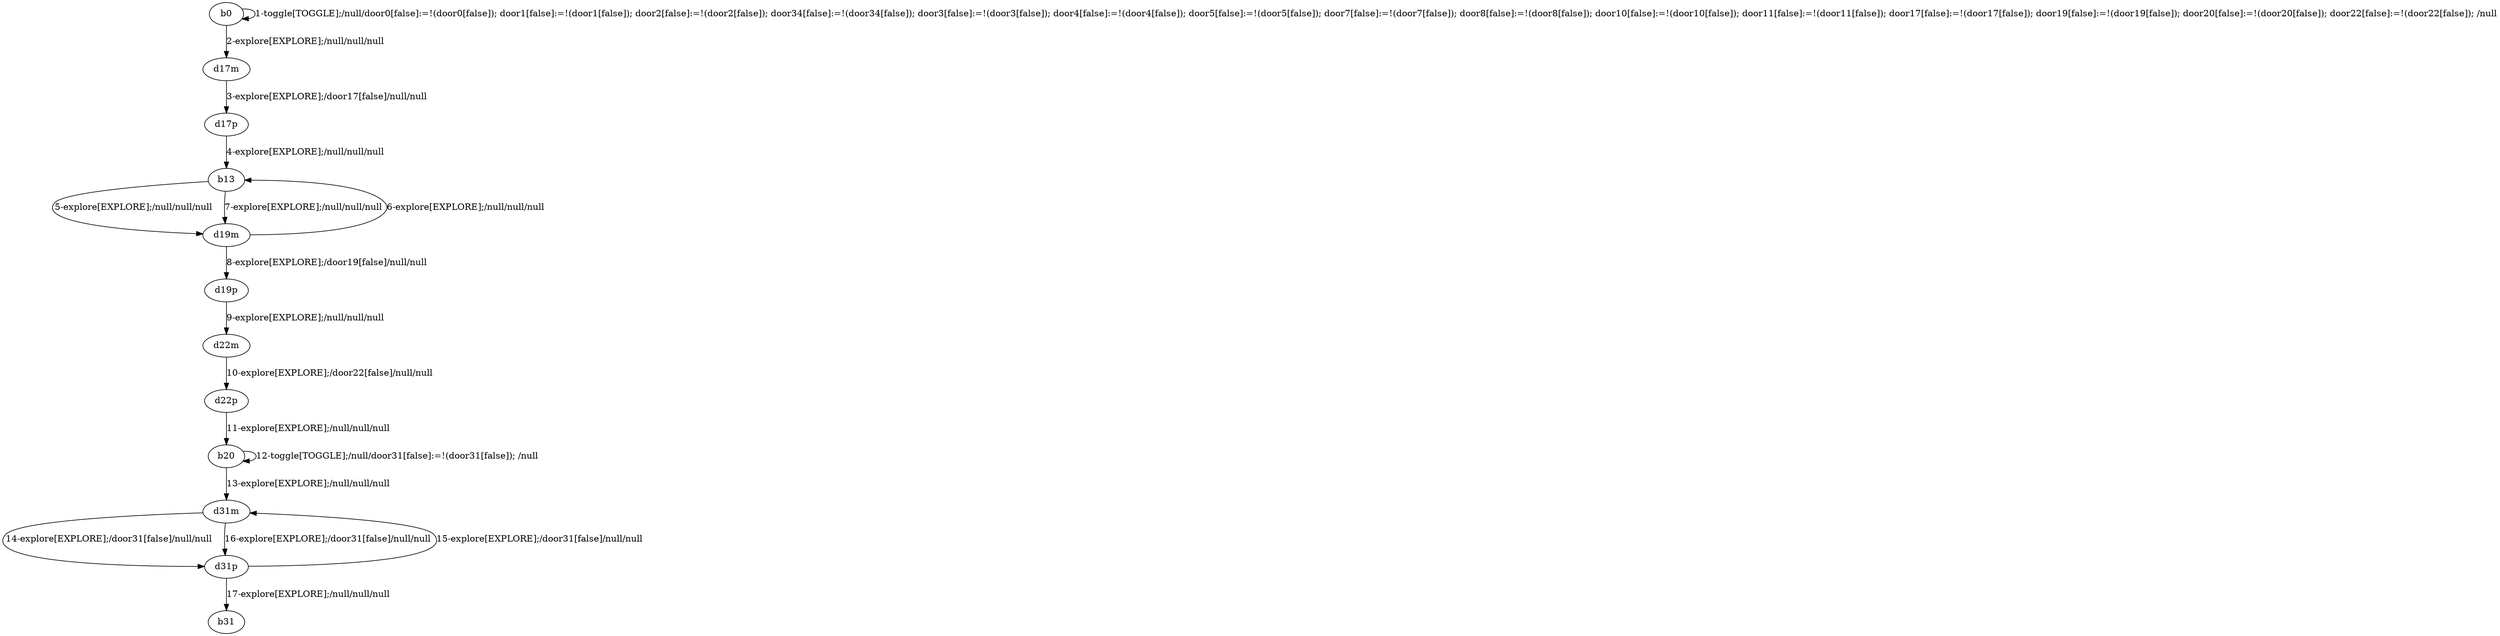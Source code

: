 # Total number of goals covered by this test: 1
# d31p --> b31

digraph g {
"b0" -> "b0" [label = "1-toggle[TOGGLE];/null/door0[false]:=!(door0[false]); door1[false]:=!(door1[false]); door2[false]:=!(door2[false]); door34[false]:=!(door34[false]); door3[false]:=!(door3[false]); door4[false]:=!(door4[false]); door5[false]:=!(door5[false]); door7[false]:=!(door7[false]); door8[false]:=!(door8[false]); door10[false]:=!(door10[false]); door11[false]:=!(door11[false]); door17[false]:=!(door17[false]); door19[false]:=!(door19[false]); door20[false]:=!(door20[false]); door22[false]:=!(door22[false]); /null"];
"b0" -> "d17m" [label = "2-explore[EXPLORE];/null/null/null"];
"d17m" -> "d17p" [label = "3-explore[EXPLORE];/door17[false]/null/null"];
"d17p" -> "b13" [label = "4-explore[EXPLORE];/null/null/null"];
"b13" -> "d19m" [label = "5-explore[EXPLORE];/null/null/null"];
"d19m" -> "b13" [label = "6-explore[EXPLORE];/null/null/null"];
"b13" -> "d19m" [label = "7-explore[EXPLORE];/null/null/null"];
"d19m" -> "d19p" [label = "8-explore[EXPLORE];/door19[false]/null/null"];
"d19p" -> "d22m" [label = "9-explore[EXPLORE];/null/null/null"];
"d22m" -> "d22p" [label = "10-explore[EXPLORE];/door22[false]/null/null"];
"d22p" -> "b20" [label = "11-explore[EXPLORE];/null/null/null"];
"b20" -> "b20" [label = "12-toggle[TOGGLE];/null/door31[false]:=!(door31[false]); /null"];
"b20" -> "d31m" [label = "13-explore[EXPLORE];/null/null/null"];
"d31m" -> "d31p" [label = "14-explore[EXPLORE];/door31[false]/null/null"];
"d31p" -> "d31m" [label = "15-explore[EXPLORE];/door31[false]/null/null"];
"d31m" -> "d31p" [label = "16-explore[EXPLORE];/door31[false]/null/null"];
"d31p" -> "b31" [label = "17-explore[EXPLORE];/null/null/null"];
}